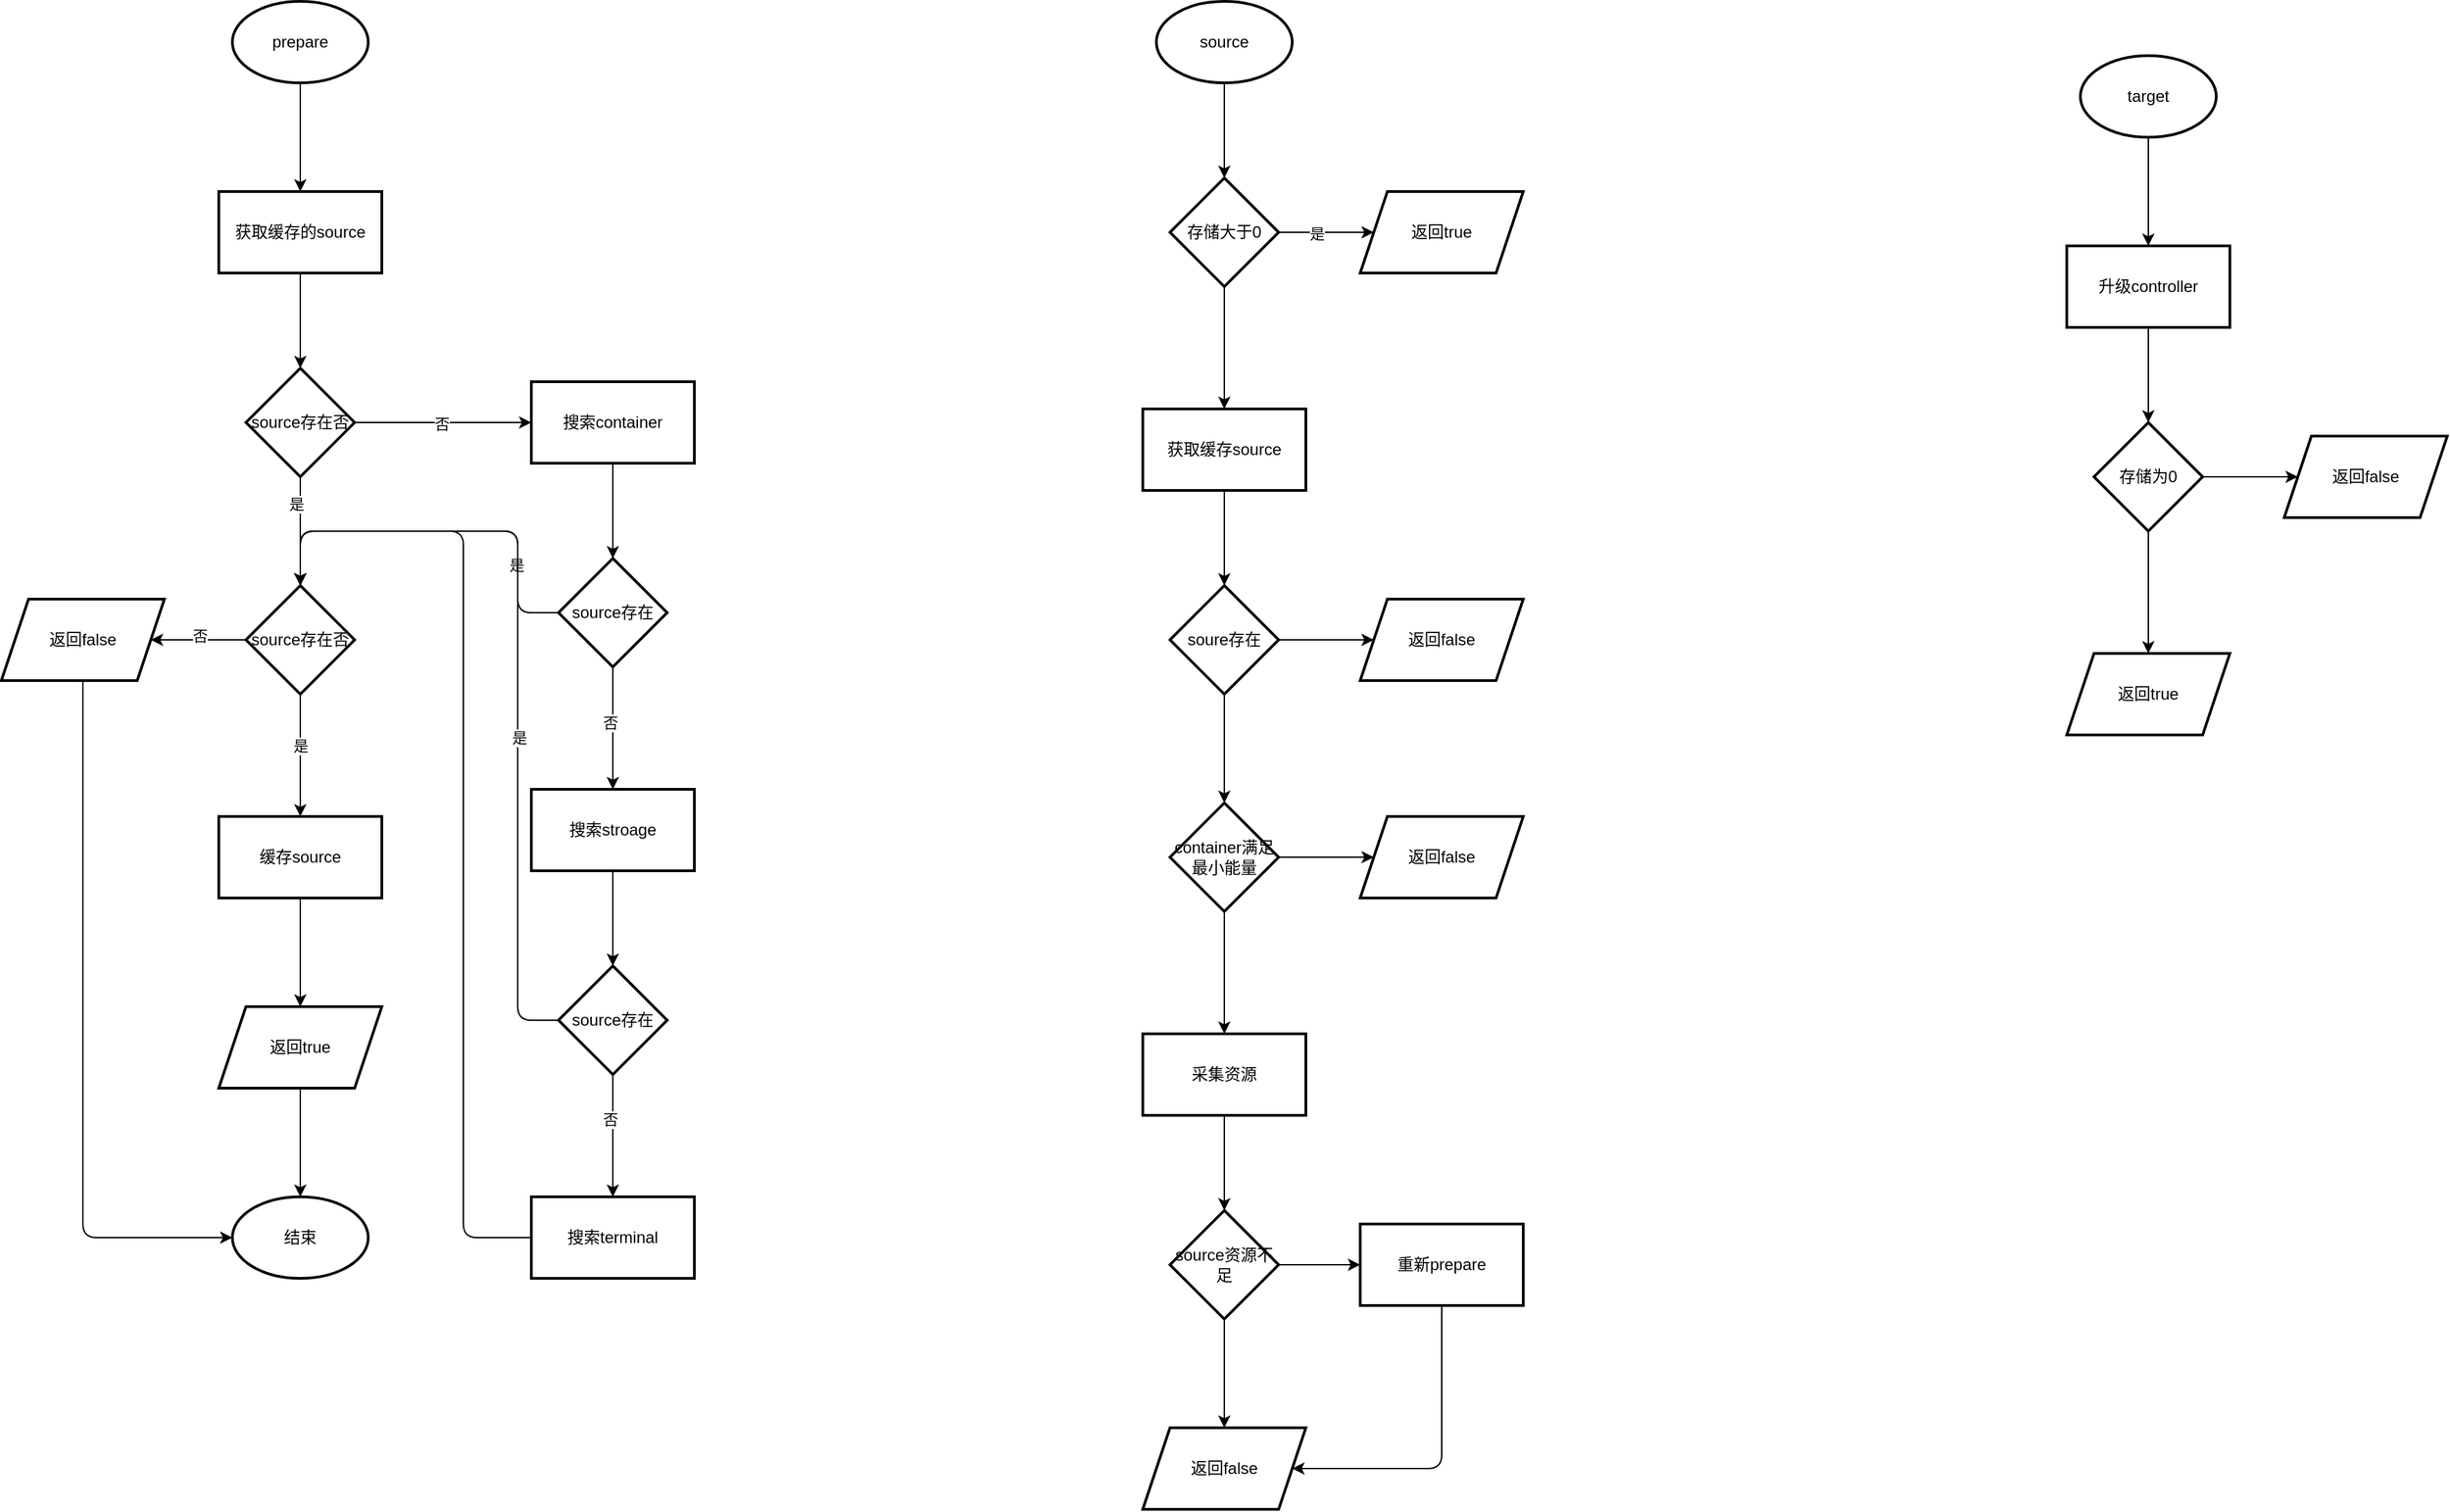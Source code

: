 <mxfile>
    <diagram id="7s1kHYG3raNz8qlohZ0I" name="第 1 页">
        <mxGraphModel dx="998" dy="787" grid="1" gridSize="10" guides="1" tooltips="1" connect="1" arrows="1" fold="1" page="1" pageScale="1" pageWidth="3300" pageHeight="4681" math="0" shadow="0">
            <root>
                <mxCell id="0"/>
                <mxCell id="1" parent="0"/>
                <mxCell id="4" value="" style="edgeStyle=none;html=1;" edge="1" parent="1" source="2" target="3">
                    <mxGeometry relative="1" as="geometry"/>
                </mxCell>
                <mxCell id="2" value="prepare" style="strokeWidth=2;html=1;shape=mxgraph.flowchart.start_1;whiteSpace=wrap;" vertex="1" parent="1">
                    <mxGeometry x="270" y="50" width="100" height="60" as="geometry"/>
                </mxCell>
                <mxCell id="6" value="" style="edgeStyle=none;html=1;" edge="1" parent="1" source="3" target="5">
                    <mxGeometry relative="1" as="geometry"/>
                </mxCell>
                <mxCell id="3" value="获取缓存的source" style="whiteSpace=wrap;html=1;strokeWidth=2;" vertex="1" parent="1">
                    <mxGeometry x="260" y="190" width="120" height="60" as="geometry"/>
                </mxCell>
                <mxCell id="8" value="" style="edgeStyle=none;html=1;" edge="1" parent="1" source="5" target="7">
                    <mxGeometry relative="1" as="geometry"/>
                </mxCell>
                <mxCell id="9" value="否" style="edgeLabel;html=1;align=center;verticalAlign=middle;resizable=0;points=[];" vertex="1" connectable="0" parent="8">
                    <mxGeometry x="-0.015" y="-1" relative="1" as="geometry">
                        <mxPoint as="offset"/>
                    </mxGeometry>
                </mxCell>
                <mxCell id="19" value="" style="edgeStyle=none;html=1;" edge="1" parent="1" source="5" target="18">
                    <mxGeometry relative="1" as="geometry"/>
                </mxCell>
                <mxCell id="36" value="是" style="edgeLabel;html=1;align=center;verticalAlign=middle;resizable=0;points=[];" vertex="1" connectable="0" parent="19">
                    <mxGeometry x="-0.5" y="-3" relative="1" as="geometry">
                        <mxPoint as="offset"/>
                    </mxGeometry>
                </mxCell>
                <mxCell id="5" value="source存在否" style="rhombus;whiteSpace=wrap;html=1;strokeWidth=2;" vertex="1" parent="1">
                    <mxGeometry x="280" y="320" width="80" height="80" as="geometry"/>
                </mxCell>
                <mxCell id="11" value="" style="edgeStyle=none;html=1;" edge="1" parent="1" source="7" target="10">
                    <mxGeometry relative="1" as="geometry"/>
                </mxCell>
                <mxCell id="7" value="搜索container" style="whiteSpace=wrap;html=1;strokeWidth=2;" vertex="1" parent="1">
                    <mxGeometry x="490" y="330" width="120" height="60" as="geometry"/>
                </mxCell>
                <mxCell id="13" value="" style="edgeStyle=none;html=1;" edge="1" parent="1" source="10" target="12">
                    <mxGeometry relative="1" as="geometry"/>
                </mxCell>
                <mxCell id="38" value="否" style="edgeLabel;html=1;align=center;verticalAlign=middle;resizable=0;points=[];" vertex="1" connectable="0" parent="13">
                    <mxGeometry x="-0.089" y="-2" relative="1" as="geometry">
                        <mxPoint as="offset"/>
                    </mxGeometry>
                </mxCell>
                <mxCell id="40" style="edgeStyle=none;html=1;entryX=0.5;entryY=0;entryDx=0;entryDy=0;" edge="1" parent="1" source="10" target="18">
                    <mxGeometry relative="1" as="geometry">
                        <mxPoint x="250" y="440" as="targetPoint"/>
                        <Array as="points">
                            <mxPoint x="480" y="500"/>
                            <mxPoint x="480" y="440"/>
                            <mxPoint x="320" y="440"/>
                        </Array>
                    </mxGeometry>
                </mxCell>
                <mxCell id="41" value="是" style="edgeLabel;html=1;align=center;verticalAlign=middle;resizable=0;points=[];" vertex="1" connectable="0" parent="40">
                    <mxGeometry x="-0.552" y="1" relative="1" as="geometry">
                        <mxPoint as="offset"/>
                    </mxGeometry>
                </mxCell>
                <mxCell id="10" value="source存在" style="rhombus;whiteSpace=wrap;html=1;strokeWidth=2;" vertex="1" parent="1">
                    <mxGeometry x="510" y="460" width="80" height="80" as="geometry"/>
                </mxCell>
                <mxCell id="15" value="" style="edgeStyle=none;html=1;" edge="1" parent="1" source="12" target="14">
                    <mxGeometry relative="1" as="geometry"/>
                </mxCell>
                <mxCell id="12" value="搜索stroage" style="whiteSpace=wrap;html=1;strokeWidth=2;" vertex="1" parent="1">
                    <mxGeometry x="490" y="630" width="120" height="60" as="geometry"/>
                </mxCell>
                <mxCell id="17" value="" style="edgeStyle=none;html=1;" edge="1" parent="1" source="14" target="16">
                    <mxGeometry relative="1" as="geometry"/>
                </mxCell>
                <mxCell id="37" value="否" style="edgeLabel;html=1;align=center;verticalAlign=middle;resizable=0;points=[];" vertex="1" connectable="0" parent="17">
                    <mxGeometry x="-0.267" y="-2" relative="1" as="geometry">
                        <mxPoint as="offset"/>
                    </mxGeometry>
                </mxCell>
                <mxCell id="42" style="edgeStyle=none;html=1;" edge="1" parent="1" source="14">
                    <mxGeometry relative="1" as="geometry">
                        <mxPoint x="320" y="480" as="targetPoint"/>
                        <Array as="points">
                            <mxPoint x="480" y="800"/>
                            <mxPoint x="480" y="440"/>
                            <mxPoint x="320" y="440"/>
                        </Array>
                    </mxGeometry>
                </mxCell>
                <mxCell id="43" value="是" style="edgeLabel;html=1;align=center;verticalAlign=middle;resizable=0;points=[];" vertex="1" connectable="0" parent="42">
                    <mxGeometry x="-0.193" y="-1" relative="1" as="geometry">
                        <mxPoint as="offset"/>
                    </mxGeometry>
                </mxCell>
                <mxCell id="14" value="source存在" style="rhombus;whiteSpace=wrap;html=1;strokeWidth=2;" vertex="1" parent="1">
                    <mxGeometry x="510" y="760" width="80" height="80" as="geometry"/>
                </mxCell>
                <mxCell id="28" style="edgeStyle=none;html=1;" edge="1" parent="1" source="16" target="18">
                    <mxGeometry relative="1" as="geometry">
                        <mxPoint x="190" y="440" as="targetPoint"/>
                        <Array as="points">
                            <mxPoint x="440" y="960"/>
                            <mxPoint x="440" y="440"/>
                            <mxPoint x="320" y="440"/>
                        </Array>
                    </mxGeometry>
                </mxCell>
                <mxCell id="16" value="搜索terminal" style="whiteSpace=wrap;html=1;strokeWidth=2;" vertex="1" parent="1">
                    <mxGeometry x="490" y="930" width="120" height="60" as="geometry"/>
                </mxCell>
                <mxCell id="21" value="" style="edgeStyle=none;html=1;" edge="1" parent="1" source="18" target="20">
                    <mxGeometry relative="1" as="geometry"/>
                </mxCell>
                <mxCell id="35" value="是" style="edgeLabel;html=1;align=center;verticalAlign=middle;resizable=0;points=[];" vertex="1" connectable="0" parent="21">
                    <mxGeometry x="-0.156" relative="1" as="geometry">
                        <mxPoint as="offset"/>
                    </mxGeometry>
                </mxCell>
                <mxCell id="32" value="" style="edgeStyle=none;html=1;" edge="1" parent="1" source="18" target="31">
                    <mxGeometry relative="1" as="geometry"/>
                </mxCell>
                <mxCell id="34" value="否" style="edgeLabel;html=1;align=center;verticalAlign=middle;resizable=0;points=[];" vertex="1" connectable="0" parent="32">
                    <mxGeometry x="-0.029" y="-3" relative="1" as="geometry">
                        <mxPoint as="offset"/>
                    </mxGeometry>
                </mxCell>
                <mxCell id="18" value="source存在否" style="rhombus;whiteSpace=wrap;html=1;strokeWidth=2;" vertex="1" parent="1">
                    <mxGeometry x="280" y="480" width="80" height="80" as="geometry"/>
                </mxCell>
                <mxCell id="23" value="" style="edgeStyle=none;html=1;" edge="1" parent="1" source="20" target="22">
                    <mxGeometry relative="1" as="geometry"/>
                </mxCell>
                <mxCell id="20" value="缓存source" style="whiteSpace=wrap;html=1;strokeWidth=2;" vertex="1" parent="1">
                    <mxGeometry x="260" y="650" width="120" height="60" as="geometry"/>
                </mxCell>
                <mxCell id="25" style="edgeStyle=none;html=1;" edge="1" parent="1" source="22" target="24">
                    <mxGeometry relative="1" as="geometry"/>
                </mxCell>
                <mxCell id="22" value="返回true" style="shape=parallelogram;perimeter=parallelogramPerimeter;whiteSpace=wrap;html=1;fixedSize=1;strokeWidth=2;" vertex="1" parent="1">
                    <mxGeometry x="260" y="790" width="120" height="60" as="geometry"/>
                </mxCell>
                <mxCell id="24" value="结束" style="strokeWidth=2;html=1;shape=mxgraph.flowchart.start_1;whiteSpace=wrap;" vertex="1" parent="1">
                    <mxGeometry x="270" y="930" width="100" height="60" as="geometry"/>
                </mxCell>
                <mxCell id="33" style="edgeStyle=none;html=1;" edge="1" parent="1" source="31" target="24">
                    <mxGeometry relative="1" as="geometry">
                        <mxPoint x="160" y="1032" as="targetPoint"/>
                        <Array as="points">
                            <mxPoint x="160" y="960"/>
                        </Array>
                    </mxGeometry>
                </mxCell>
                <mxCell id="31" value="返回false" style="shape=parallelogram;perimeter=parallelogramPerimeter;whiteSpace=wrap;html=1;fixedSize=1;strokeWidth=2;" vertex="1" parent="1">
                    <mxGeometry x="100" y="490" width="120" height="60" as="geometry"/>
                </mxCell>
                <mxCell id="46" value="" style="edgeStyle=none;html=1;" edge="1" parent="1" source="44" target="45">
                    <mxGeometry relative="1" as="geometry"/>
                </mxCell>
                <mxCell id="44" value="source" style="strokeWidth=2;html=1;shape=mxgraph.flowchart.start_1;whiteSpace=wrap;" vertex="1" parent="1">
                    <mxGeometry x="950" y="50" width="100" height="60" as="geometry"/>
                </mxCell>
                <mxCell id="48" value="" style="edgeStyle=none;html=1;" edge="1" parent="1" source="45" target="47">
                    <mxGeometry relative="1" as="geometry"/>
                </mxCell>
                <mxCell id="49" value="是" style="edgeLabel;html=1;align=center;verticalAlign=middle;resizable=0;points=[];" vertex="1" connectable="0" parent="48">
                    <mxGeometry x="-0.2" y="-1" relative="1" as="geometry">
                        <mxPoint as="offset"/>
                    </mxGeometry>
                </mxCell>
                <mxCell id="51" value="" style="edgeStyle=none;html=1;" edge="1" parent="1" source="45" target="50">
                    <mxGeometry relative="1" as="geometry"/>
                </mxCell>
                <mxCell id="45" value="存储大于0" style="rhombus;whiteSpace=wrap;html=1;strokeWidth=2;" vertex="1" parent="1">
                    <mxGeometry x="960" y="180" width="80" height="80" as="geometry"/>
                </mxCell>
                <mxCell id="47" value="返回true" style="shape=parallelogram;perimeter=parallelogramPerimeter;whiteSpace=wrap;html=1;fixedSize=1;strokeWidth=2;" vertex="1" parent="1">
                    <mxGeometry x="1100" y="190" width="120" height="60" as="geometry"/>
                </mxCell>
                <mxCell id="53" value="" style="edgeStyle=none;html=1;" edge="1" parent="1" source="50" target="52">
                    <mxGeometry relative="1" as="geometry"/>
                </mxCell>
                <mxCell id="50" value="获取缓存source" style="whiteSpace=wrap;html=1;strokeWidth=2;" vertex="1" parent="1">
                    <mxGeometry x="940" y="350" width="120" height="60" as="geometry"/>
                </mxCell>
                <mxCell id="55" value="" style="edgeStyle=none;html=1;" edge="1" parent="1" source="52" target="54">
                    <mxGeometry relative="1" as="geometry"/>
                </mxCell>
                <mxCell id="57" value="" style="edgeStyle=none;html=1;" edge="1" parent="1" source="52" target="56">
                    <mxGeometry relative="1" as="geometry"/>
                </mxCell>
                <mxCell id="52" value="soure存在" style="rhombus;whiteSpace=wrap;html=1;strokeWidth=2;" vertex="1" parent="1">
                    <mxGeometry x="960" y="480" width="80" height="80" as="geometry"/>
                </mxCell>
                <mxCell id="54" value="返回false" style="shape=parallelogram;perimeter=parallelogramPerimeter;whiteSpace=wrap;html=1;fixedSize=1;strokeWidth=2;" vertex="1" parent="1">
                    <mxGeometry x="1100" y="490" width="120" height="60" as="geometry"/>
                </mxCell>
                <mxCell id="59" value="" style="edgeStyle=none;html=1;" edge="1" parent="1" source="56" target="58">
                    <mxGeometry relative="1" as="geometry"/>
                </mxCell>
                <mxCell id="61" value="" style="edgeStyle=none;html=1;" edge="1" parent="1" source="56" target="60">
                    <mxGeometry relative="1" as="geometry"/>
                </mxCell>
                <mxCell id="56" value="container满足最小能量" style="rhombus;whiteSpace=wrap;html=1;strokeWidth=2;" vertex="1" parent="1">
                    <mxGeometry x="960" y="640" width="80" height="80" as="geometry"/>
                </mxCell>
                <mxCell id="58" value="返回false" style="shape=parallelogram;perimeter=parallelogramPerimeter;whiteSpace=wrap;html=1;fixedSize=1;strokeWidth=2;" vertex="1" parent="1">
                    <mxGeometry x="1100" y="650" width="120" height="60" as="geometry"/>
                </mxCell>
                <mxCell id="63" value="" style="edgeStyle=none;html=1;" edge="1" parent="1" source="60" target="62">
                    <mxGeometry relative="1" as="geometry"/>
                </mxCell>
                <mxCell id="60" value="采集资源" style="whiteSpace=wrap;html=1;strokeWidth=2;" vertex="1" parent="1">
                    <mxGeometry x="940" y="810" width="120" height="60" as="geometry"/>
                </mxCell>
                <mxCell id="65" value="" style="edgeStyle=none;html=1;" edge="1" parent="1" source="62" target="64">
                    <mxGeometry relative="1" as="geometry"/>
                </mxCell>
                <mxCell id="70" style="edgeStyle=none;html=1;" edge="1" parent="1" source="62" target="66">
                    <mxGeometry relative="1" as="geometry"/>
                </mxCell>
                <mxCell id="62" value="source资源不足" style="rhombus;whiteSpace=wrap;html=1;strokeWidth=2;" vertex="1" parent="1">
                    <mxGeometry x="960" y="940" width="80" height="80" as="geometry"/>
                </mxCell>
                <mxCell id="67" value="" style="edgeStyle=none;html=1;" edge="1" parent="1" source="64" target="66">
                    <mxGeometry relative="1" as="geometry">
                        <Array as="points">
                            <mxPoint x="1160" y="1130"/>
                        </Array>
                    </mxGeometry>
                </mxCell>
                <mxCell id="64" value="重新prepare" style="whiteSpace=wrap;html=1;strokeWidth=2;" vertex="1" parent="1">
                    <mxGeometry x="1100" y="950" width="120" height="60" as="geometry"/>
                </mxCell>
                <mxCell id="66" value="返回false" style="shape=parallelogram;perimeter=parallelogramPerimeter;whiteSpace=wrap;html=1;fixedSize=1;strokeWidth=2;" vertex="1" parent="1">
                    <mxGeometry x="940" y="1100" width="120" height="60" as="geometry"/>
                </mxCell>
                <mxCell id="73" value="" style="edgeStyle=none;html=1;" edge="1" parent="1" source="71" target="72">
                    <mxGeometry relative="1" as="geometry"/>
                </mxCell>
                <mxCell id="71" value="target" style="strokeWidth=2;html=1;shape=mxgraph.flowchart.start_1;whiteSpace=wrap;" vertex="1" parent="1">
                    <mxGeometry x="1630" y="90" width="100" height="60" as="geometry"/>
                </mxCell>
                <mxCell id="75" value="" style="edgeStyle=none;html=1;" edge="1" parent="1" source="72" target="74">
                    <mxGeometry relative="1" as="geometry"/>
                </mxCell>
                <mxCell id="72" value="升级controller" style="whiteSpace=wrap;html=1;strokeWidth=2;" vertex="1" parent="1">
                    <mxGeometry x="1620" y="230" width="120" height="60" as="geometry"/>
                </mxCell>
                <mxCell id="77" value="" style="edgeStyle=none;html=1;" edge="1" parent="1" source="74" target="76">
                    <mxGeometry relative="1" as="geometry"/>
                </mxCell>
                <mxCell id="79" value="" style="edgeStyle=none;html=1;" edge="1" parent="1" source="74" target="78">
                    <mxGeometry relative="1" as="geometry"/>
                </mxCell>
                <mxCell id="74" value="存储为0" style="rhombus;whiteSpace=wrap;html=1;strokeWidth=2;" vertex="1" parent="1">
                    <mxGeometry x="1640" y="360" width="80" height="80" as="geometry"/>
                </mxCell>
                <mxCell id="76" value="返回true" style="shape=parallelogram;perimeter=parallelogramPerimeter;whiteSpace=wrap;html=1;fixedSize=1;strokeWidth=2;" vertex="1" parent="1">
                    <mxGeometry x="1620" y="530" width="120" height="60" as="geometry"/>
                </mxCell>
                <mxCell id="78" value="返回false" style="shape=parallelogram;perimeter=parallelogramPerimeter;whiteSpace=wrap;html=1;fixedSize=1;strokeWidth=2;" vertex="1" parent="1">
                    <mxGeometry x="1780" y="370" width="120" height="60" as="geometry"/>
                </mxCell>
            </root>
        </mxGraphModel>
    </diagram>
</mxfile>